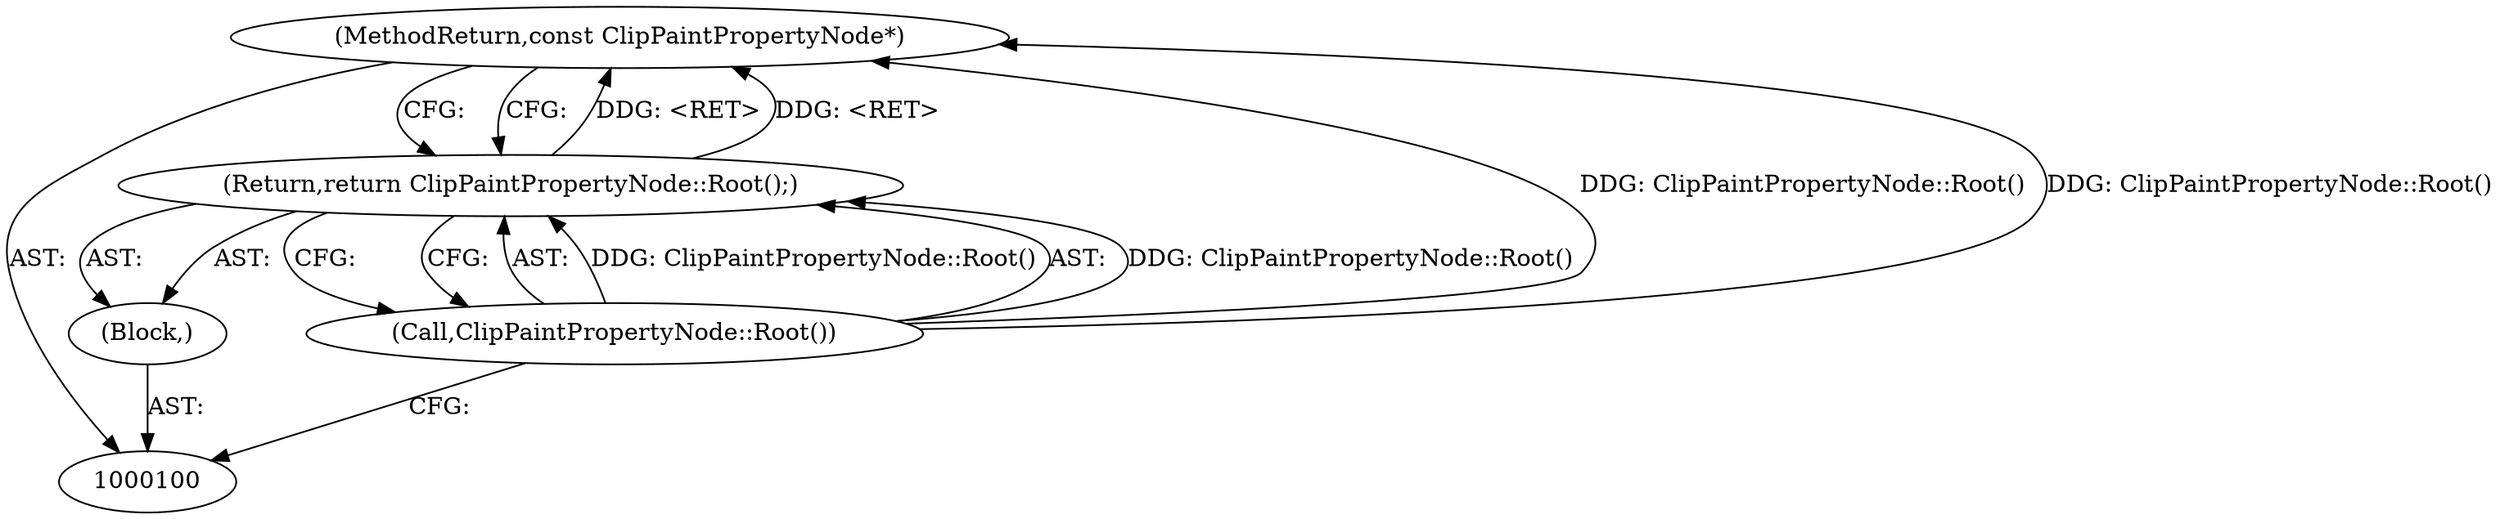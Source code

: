 digraph "1_Chrome_f911e11e7f6b5c0d6f5ee694a9871de6619889f7_30" {
"1000104" [label="(MethodReturn,const ClipPaintPropertyNode*)"];
"1000101" [label="(Block,)"];
"1000102" [label="(Return,return ClipPaintPropertyNode::Root();)"];
"1000103" [label="(Call,ClipPaintPropertyNode::Root())"];
"1000104" -> "1000100"  [label="AST: "];
"1000104" -> "1000102"  [label="CFG: "];
"1000103" -> "1000104"  [label="DDG: ClipPaintPropertyNode::Root()"];
"1000102" -> "1000104"  [label="DDG: <RET>"];
"1000101" -> "1000100"  [label="AST: "];
"1000102" -> "1000101"  [label="AST: "];
"1000102" -> "1000101"  [label="AST: "];
"1000102" -> "1000103"  [label="CFG: "];
"1000103" -> "1000102"  [label="AST: "];
"1000104" -> "1000102"  [label="CFG: "];
"1000102" -> "1000104"  [label="DDG: <RET>"];
"1000103" -> "1000102"  [label="DDG: ClipPaintPropertyNode::Root()"];
"1000103" -> "1000102"  [label="AST: "];
"1000103" -> "1000100"  [label="CFG: "];
"1000102" -> "1000103"  [label="CFG: "];
"1000103" -> "1000104"  [label="DDG: ClipPaintPropertyNode::Root()"];
"1000103" -> "1000102"  [label="DDG: ClipPaintPropertyNode::Root()"];
}
